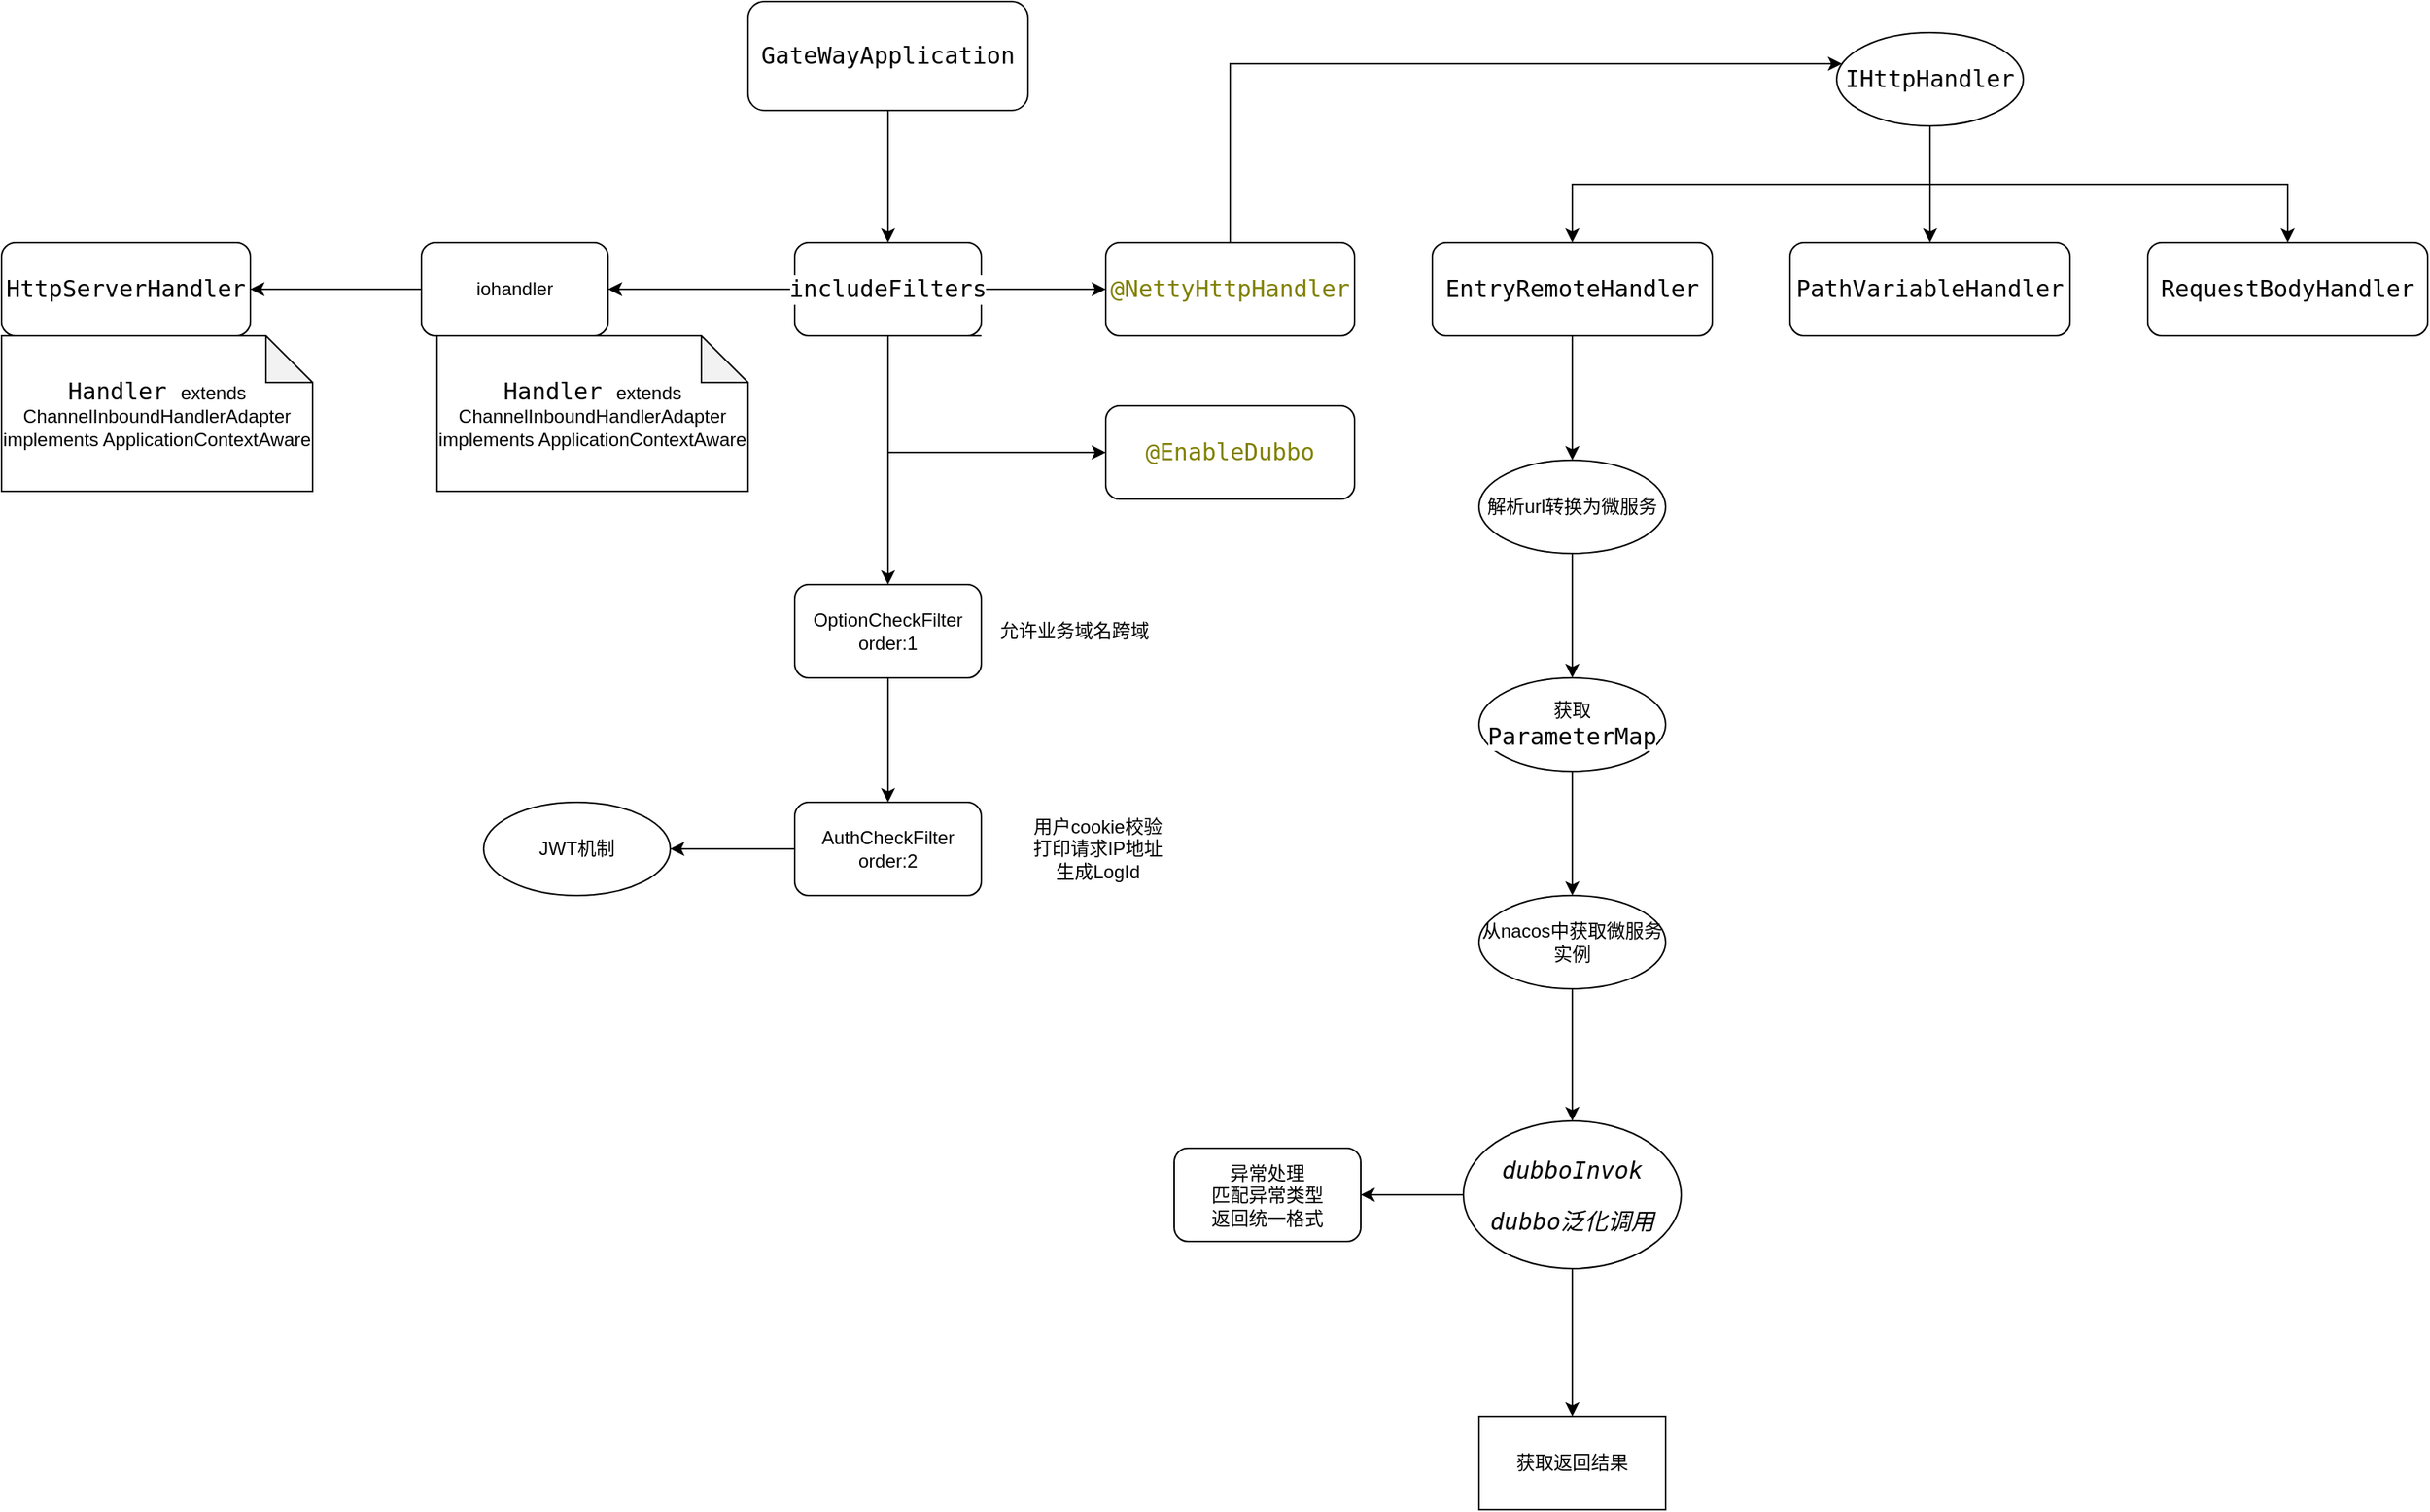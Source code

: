 <mxfile version="16.6.6" type="github">
  <diagram id="DBV8wZsSGvX2jwQpm6d3" name="第 1 页">
    <mxGraphModel dx="1753" dy="511" grid="1" gridSize="10" guides="1" tooltips="1" connect="1" arrows="1" fold="1" page="1" pageScale="1" pageWidth="827" pageHeight="1169" math="0" shadow="0">
      <root>
        <mxCell id="0" />
        <mxCell id="1" parent="0" />
        <mxCell id="rHXohSRp-2kM2scYEGQ9-3" value="" style="edgeStyle=orthogonalEdgeStyle;rounded=0;orthogonalLoop=1;jettySize=auto;html=1;" edge="1" parent="1" source="rHXohSRp-2kM2scYEGQ9-1" target="rHXohSRp-2kM2scYEGQ9-2">
          <mxGeometry relative="1" as="geometry" />
        </mxCell>
        <mxCell id="rHXohSRp-2kM2scYEGQ9-1" value="&lt;pre style=&quot;background-color: rgb(255 , 255 , 255) ; font-family: &amp;#34;jetbrains mono&amp;#34; , monospace ; font-size: 11.3pt&quot;&gt;GateWayApplication&lt;/pre&gt;" style="rounded=1;whiteSpace=wrap;html=1;" vertex="1" parent="1">
          <mxGeometry x="80" y="50" width="180" height="70" as="geometry" />
        </mxCell>
        <mxCell id="rHXohSRp-2kM2scYEGQ9-5" value="" style="edgeStyle=orthogonalEdgeStyle;rounded=0;orthogonalLoop=1;jettySize=auto;html=1;" edge="1" parent="1" source="rHXohSRp-2kM2scYEGQ9-2" target="rHXohSRp-2kM2scYEGQ9-4">
          <mxGeometry relative="1" as="geometry" />
        </mxCell>
        <mxCell id="rHXohSRp-2kM2scYEGQ9-6" style="edgeStyle=orthogonalEdgeStyle;rounded=0;orthogonalLoop=1;jettySize=auto;html=1;exitX=1;exitY=1;exitDx=0;exitDy=0;" edge="1" parent="1" source="rHXohSRp-2kM2scYEGQ9-2">
          <mxGeometry relative="1" as="geometry">
            <mxPoint x="310" y="340" as="targetPoint" />
            <Array as="points">
              <mxPoint x="170" y="265" />
              <mxPoint x="170" y="340" />
            </Array>
          </mxGeometry>
        </mxCell>
        <mxCell id="rHXohSRp-2kM2scYEGQ9-30" value="" style="edgeStyle=orthogonalEdgeStyle;rounded=0;orthogonalLoop=1;jettySize=auto;html=1;" edge="1" parent="1" source="rHXohSRp-2kM2scYEGQ9-2" target="rHXohSRp-2kM2scYEGQ9-29">
          <mxGeometry relative="1" as="geometry" />
        </mxCell>
        <mxCell id="rHXohSRp-2kM2scYEGQ9-39" value="" style="edgeStyle=orthogonalEdgeStyle;rounded=0;orthogonalLoop=1;jettySize=auto;html=1;" edge="1" parent="1" source="rHXohSRp-2kM2scYEGQ9-2" target="rHXohSRp-2kM2scYEGQ9-38">
          <mxGeometry relative="1" as="geometry" />
        </mxCell>
        <mxCell id="rHXohSRp-2kM2scYEGQ9-2" value="&lt;pre style=&quot;background-color: rgb(255 , 255 , 255) ; font-family: &amp;#34;jetbrains mono&amp;#34; , monospace ; font-size: 11.3pt&quot;&gt;includeFilters&lt;/pre&gt;" style="rounded=1;whiteSpace=wrap;html=1;" vertex="1" parent="1">
          <mxGeometry x="110" y="205" width="120" height="60" as="geometry" />
        </mxCell>
        <mxCell id="rHXohSRp-2kM2scYEGQ9-9" value="" style="edgeStyle=orthogonalEdgeStyle;rounded=0;orthogonalLoop=1;jettySize=auto;html=1;" edge="1" parent="1" source="rHXohSRp-2kM2scYEGQ9-4" target="rHXohSRp-2kM2scYEGQ9-8">
          <mxGeometry relative="1" as="geometry">
            <Array as="points">
              <mxPoint x="390" y="90" />
            </Array>
          </mxGeometry>
        </mxCell>
        <mxCell id="rHXohSRp-2kM2scYEGQ9-4" value="&lt;pre style=&quot;background-color: rgb(255 , 255 , 255) ; font-family: &amp;#34;jetbrains mono&amp;#34; , monospace ; font-size: 11.3pt&quot;&gt;&lt;pre style=&quot;font-family: &amp;#34;jetbrains mono&amp;#34; , monospace ; font-size: 11.3pt&quot;&gt;&lt;span style=&quot;color: #808000&quot;&gt;@NettyHttpHandler&lt;/span&gt;&lt;/pre&gt;&lt;/pre&gt;" style="rounded=1;whiteSpace=wrap;html=1;" vertex="1" parent="1">
          <mxGeometry x="310" y="205" width="160" height="60" as="geometry" />
        </mxCell>
        <mxCell id="rHXohSRp-2kM2scYEGQ9-7" value="&lt;pre style=&quot;background-color: rgb(255 , 255 , 255)&quot;&gt;&lt;pre&gt;&lt;font color=&quot;#808000&quot; face=&quot;jetbrains mono, monospace&quot;&gt;&lt;span style=&quot;font-size: 15.067px&quot;&gt;@EnableDubbo&lt;/span&gt;&lt;/font&gt;&lt;font face=&quot;jetbrains mono, monospace&quot;&gt;&lt;span style=&quot;font-size: 11.3pt&quot;&gt;&lt;br&gt;&lt;/span&gt;&lt;/font&gt;&lt;/pre&gt;&lt;/pre&gt;" style="rounded=1;whiteSpace=wrap;html=1;" vertex="1" parent="1">
          <mxGeometry x="310" y="310" width="160" height="60" as="geometry" />
        </mxCell>
        <mxCell id="rHXohSRp-2kM2scYEGQ9-14" style="edgeStyle=orthogonalEdgeStyle;rounded=0;orthogonalLoop=1;jettySize=auto;html=1;exitX=0.5;exitY=1;exitDx=0;exitDy=0;entryX=0.5;entryY=0;entryDx=0;entryDy=0;" edge="1" parent="1" source="rHXohSRp-2kM2scYEGQ9-8" target="rHXohSRp-2kM2scYEGQ9-11">
          <mxGeometry relative="1" as="geometry" />
        </mxCell>
        <mxCell id="rHXohSRp-2kM2scYEGQ9-15" style="edgeStyle=orthogonalEdgeStyle;rounded=0;orthogonalLoop=1;jettySize=auto;html=1;exitX=0.5;exitY=1;exitDx=0;exitDy=0;entryX=0.5;entryY=0;entryDx=0;entryDy=0;" edge="1" parent="1" source="rHXohSRp-2kM2scYEGQ9-8" target="rHXohSRp-2kM2scYEGQ9-12">
          <mxGeometry relative="1" as="geometry" />
        </mxCell>
        <mxCell id="rHXohSRp-2kM2scYEGQ9-16" style="edgeStyle=orthogonalEdgeStyle;rounded=0;orthogonalLoop=1;jettySize=auto;html=1;exitX=0.5;exitY=1;exitDx=0;exitDy=0;entryX=0.5;entryY=0;entryDx=0;entryDy=0;" edge="1" parent="1" source="rHXohSRp-2kM2scYEGQ9-8" target="rHXohSRp-2kM2scYEGQ9-13">
          <mxGeometry relative="1" as="geometry" />
        </mxCell>
        <mxCell id="rHXohSRp-2kM2scYEGQ9-8" value="&lt;pre style=&quot;background-color: rgb(255 , 255 , 255) ; font-family: &amp;#34;jetbrains mono&amp;#34; , monospace ; font-size: 11.3pt&quot;&gt;IHttpHandler&lt;/pre&gt;" style="ellipse;whiteSpace=wrap;html=1;rounded=1;" vertex="1" parent="1">
          <mxGeometry x="780" y="70" width="120" height="60" as="geometry" />
        </mxCell>
        <mxCell id="rHXohSRp-2kM2scYEGQ9-18" value="" style="edgeStyle=orthogonalEdgeStyle;rounded=0;orthogonalLoop=1;jettySize=auto;html=1;" edge="1" parent="1" source="rHXohSRp-2kM2scYEGQ9-11" target="rHXohSRp-2kM2scYEGQ9-17">
          <mxGeometry relative="1" as="geometry" />
        </mxCell>
        <mxCell id="rHXohSRp-2kM2scYEGQ9-11" value="&lt;pre style=&quot;background-color: rgb(255 , 255 , 255) ; font-family: &amp;#34;jetbrains mono&amp;#34; , monospace ; font-size: 11.3pt&quot;&gt;EntryRemoteHandler&lt;/pre&gt;" style="rounded=1;whiteSpace=wrap;html=1;" vertex="1" parent="1">
          <mxGeometry x="520" y="205" width="180" height="60" as="geometry" />
        </mxCell>
        <mxCell id="rHXohSRp-2kM2scYEGQ9-12" value="&lt;pre style=&quot;background-color: rgb(255 , 255 , 255) ; font-family: &amp;#34;jetbrains mono&amp;#34; , monospace ; font-size: 11.3pt&quot;&gt;&lt;pre style=&quot;font-family: &amp;#34;jetbrains mono&amp;#34; , monospace ; font-size: 11.3pt&quot;&gt;PathVariableHandler&lt;/pre&gt;&lt;/pre&gt;" style="rounded=1;whiteSpace=wrap;html=1;" vertex="1" parent="1">
          <mxGeometry x="750" y="205" width="180" height="60" as="geometry" />
        </mxCell>
        <mxCell id="rHXohSRp-2kM2scYEGQ9-13" value="&lt;pre style=&quot;background-color: rgb(255 , 255 , 255) ; font-family: &amp;#34;jetbrains mono&amp;#34; , monospace ; font-size: 11.3pt&quot;&gt;&lt;pre style=&quot;font-family: &amp;#34;jetbrains mono&amp;#34; , monospace ; font-size: 11.3pt&quot;&gt;RequestBodyHandler&lt;/pre&gt;&lt;/pre&gt;" style="rounded=1;whiteSpace=wrap;html=1;" vertex="1" parent="1">
          <mxGeometry x="980" y="205" width="180" height="60" as="geometry" />
        </mxCell>
        <mxCell id="rHXohSRp-2kM2scYEGQ9-20" value="" style="edgeStyle=orthogonalEdgeStyle;rounded=0;orthogonalLoop=1;jettySize=auto;html=1;" edge="1" parent="1" source="rHXohSRp-2kM2scYEGQ9-17" target="rHXohSRp-2kM2scYEGQ9-19">
          <mxGeometry relative="1" as="geometry" />
        </mxCell>
        <mxCell id="rHXohSRp-2kM2scYEGQ9-17" value="解析url转换为微服务" style="ellipse;whiteSpace=wrap;html=1;rounded=1;" vertex="1" parent="1">
          <mxGeometry x="550" y="345" width="120" height="60" as="geometry" />
        </mxCell>
        <mxCell id="rHXohSRp-2kM2scYEGQ9-22" value="" style="edgeStyle=orthogonalEdgeStyle;rounded=0;orthogonalLoop=1;jettySize=auto;html=1;" edge="1" parent="1" source="rHXohSRp-2kM2scYEGQ9-19" target="rHXohSRp-2kM2scYEGQ9-21">
          <mxGeometry relative="1" as="geometry" />
        </mxCell>
        <mxCell id="rHXohSRp-2kM2scYEGQ9-19" value="获取&lt;span style=&quot;background-color: rgb(255 , 255 , 255) ; font-family: &amp;#34;jetbrains mono&amp;#34; , monospace ; font-size: 11.3pt&quot;&gt;ParameterMap&lt;/span&gt;&lt;br&gt;" style="ellipse;whiteSpace=wrap;html=1;rounded=1;" vertex="1" parent="1">
          <mxGeometry x="550" y="485" width="120" height="60" as="geometry" />
        </mxCell>
        <mxCell id="rHXohSRp-2kM2scYEGQ9-24" value="" style="edgeStyle=orthogonalEdgeStyle;rounded=0;orthogonalLoop=1;jettySize=auto;html=1;" edge="1" parent="1" source="rHXohSRp-2kM2scYEGQ9-21" target="rHXohSRp-2kM2scYEGQ9-23">
          <mxGeometry relative="1" as="geometry" />
        </mxCell>
        <mxCell id="rHXohSRp-2kM2scYEGQ9-21" value="&lt;span&gt;从nacos中获取微服务实例&lt;/span&gt;" style="ellipse;whiteSpace=wrap;html=1;rounded=1;" vertex="1" parent="1">
          <mxGeometry x="550" y="625" width="120" height="60" as="geometry" />
        </mxCell>
        <mxCell id="rHXohSRp-2kM2scYEGQ9-27" value="" style="edgeStyle=orthogonalEdgeStyle;rounded=0;orthogonalLoop=1;jettySize=auto;html=1;" edge="1" parent="1" source="rHXohSRp-2kM2scYEGQ9-23" target="rHXohSRp-2kM2scYEGQ9-26">
          <mxGeometry relative="1" as="geometry" />
        </mxCell>
        <mxCell id="rHXohSRp-2kM2scYEGQ9-28" value="" style="edgeStyle=orthogonalEdgeStyle;rounded=0;orthogonalLoop=1;jettySize=auto;html=1;" edge="1" parent="1" source="rHXohSRp-2kM2scYEGQ9-23" target="rHXohSRp-2kM2scYEGQ9-25">
          <mxGeometry relative="1" as="geometry" />
        </mxCell>
        <mxCell id="rHXohSRp-2kM2scYEGQ9-23" value="&lt;pre style=&quot;background-color: rgb(255 , 255 , 255) ; font-family: &amp;#34;jetbrains mono&amp;#34; , monospace ; font-size: 11.3pt&quot;&gt;&lt;span style=&quot;font-style: italic&quot;&gt;dubboInvok&lt;/span&gt;&lt;/pre&gt;&lt;pre style=&quot;background-color: rgb(255 , 255 , 255) ; font-family: &amp;#34;jetbrains mono&amp;#34; , monospace ; font-size: 11.3pt&quot;&gt;&lt;span style=&quot;font-style: italic&quot;&gt;dubbo泛化调用&lt;/span&gt;&lt;/pre&gt;" style="ellipse;whiteSpace=wrap;html=1;rounded=1;" vertex="1" parent="1">
          <mxGeometry x="540" y="770" width="140" height="95" as="geometry" />
        </mxCell>
        <mxCell id="rHXohSRp-2kM2scYEGQ9-25" value="获取返回结果" style="rounded=0;whiteSpace=wrap;html=1;" vertex="1" parent="1">
          <mxGeometry x="550" y="960" width="120" height="60" as="geometry" />
        </mxCell>
        <mxCell id="rHXohSRp-2kM2scYEGQ9-26" value="异常处理&lt;br&gt;匹配异常类型&lt;br&gt;返回统一格式" style="whiteSpace=wrap;html=1;rounded=1;" vertex="1" parent="1">
          <mxGeometry x="354" y="787.5" width="120" height="60" as="geometry" />
        </mxCell>
        <mxCell id="rHXohSRp-2kM2scYEGQ9-34" value="" style="edgeStyle=orthogonalEdgeStyle;rounded=0;orthogonalLoop=1;jettySize=auto;html=1;" edge="1" parent="1" source="rHXohSRp-2kM2scYEGQ9-29" target="rHXohSRp-2kM2scYEGQ9-33">
          <mxGeometry relative="1" as="geometry" />
        </mxCell>
        <mxCell id="rHXohSRp-2kM2scYEGQ9-29" value="OptionCheckFilter&lt;br&gt;order:1" style="whiteSpace=wrap;html=1;rounded=1;" vertex="1" parent="1">
          <mxGeometry x="110" y="425" width="120" height="60" as="geometry" />
        </mxCell>
        <mxCell id="rHXohSRp-2kM2scYEGQ9-32" value="允许业务域名跨域" style="text;html=1;strokeColor=none;fillColor=none;align=center;verticalAlign=middle;whiteSpace=wrap;rounded=0;" vertex="1" parent="1">
          <mxGeometry x="240" y="440" width="100" height="30" as="geometry" />
        </mxCell>
        <mxCell id="rHXohSRp-2kM2scYEGQ9-37" value="" style="edgeStyle=orthogonalEdgeStyle;rounded=0;orthogonalLoop=1;jettySize=auto;html=1;" edge="1" parent="1" source="rHXohSRp-2kM2scYEGQ9-33" target="rHXohSRp-2kM2scYEGQ9-36">
          <mxGeometry relative="1" as="geometry" />
        </mxCell>
        <mxCell id="rHXohSRp-2kM2scYEGQ9-33" value="AuthCheckFilter&lt;br&gt;order:2" style="whiteSpace=wrap;html=1;rounded=1;" vertex="1" parent="1">
          <mxGeometry x="110" y="565" width="120" height="60" as="geometry" />
        </mxCell>
        <mxCell id="rHXohSRp-2kM2scYEGQ9-35" value="用户cookie校验&lt;br&gt;打印请求IP地址&lt;br&gt;生成LogId" style="text;html=1;strokeColor=none;fillColor=none;align=center;verticalAlign=middle;whiteSpace=wrap;rounded=0;" vertex="1" parent="1">
          <mxGeometry x="240" y="570" width="130" height="50" as="geometry" />
        </mxCell>
        <mxCell id="rHXohSRp-2kM2scYEGQ9-36" value="JWT机制" style="ellipse;whiteSpace=wrap;html=1;rounded=1;" vertex="1" parent="1">
          <mxGeometry x="-90" y="565" width="120" height="60" as="geometry" />
        </mxCell>
        <mxCell id="rHXohSRp-2kM2scYEGQ9-41" value="" style="edgeStyle=orthogonalEdgeStyle;rounded=0;orthogonalLoop=1;jettySize=auto;html=1;" edge="1" parent="1" source="rHXohSRp-2kM2scYEGQ9-38" target="rHXohSRp-2kM2scYEGQ9-40">
          <mxGeometry relative="1" as="geometry">
            <Array as="points">
              <mxPoint x="-210" y="235" />
              <mxPoint x="-210" y="235" />
            </Array>
          </mxGeometry>
        </mxCell>
        <mxCell id="rHXohSRp-2kM2scYEGQ9-38" value="iohandler" style="whiteSpace=wrap;html=1;rounded=1;" vertex="1" parent="1">
          <mxGeometry x="-130" y="205" width="120" height="60" as="geometry" />
        </mxCell>
        <mxCell id="rHXohSRp-2kM2scYEGQ9-40" value="&lt;pre style=&quot;background-color: rgb(255 , 255 , 255) ; font-family: &amp;#34;jetbrains mono&amp;#34; , monospace ; font-size: 11.3pt&quot;&gt;HttpServerHandler&lt;/pre&gt;" style="whiteSpace=wrap;html=1;rounded=1;" vertex="1" parent="1">
          <mxGeometry x="-400" y="205" width="160" height="60" as="geometry" />
        </mxCell>
        <mxCell id="rHXohSRp-2kM2scYEGQ9-45" value="&lt;span style=&quot;background-color: rgb(255 , 255 , 255) ; font-family: &amp;#34;jetbrains mono&amp;#34; , monospace ; font-size: 11.3pt&quot;&gt;Handler&amp;nbsp;&lt;/span&gt;&lt;span&gt;extends ChannelInboundHandlerAdapter implements ApplicationContextAware&lt;/span&gt;" style="shape=note;whiteSpace=wrap;html=1;backgroundOutline=1;darkOpacity=0.05;" vertex="1" parent="1">
          <mxGeometry x="-120" y="265" width="200" height="100" as="geometry" />
        </mxCell>
        <mxCell id="rHXohSRp-2kM2scYEGQ9-46" value="&lt;span style=&quot;background-color: rgb(255 , 255 , 255) ; font-family: &amp;#34;jetbrains mono&amp;#34; , monospace ; font-size: 11.3pt&quot;&gt;Handler&amp;nbsp;&lt;/span&gt;&lt;span&gt;extends ChannelInboundHandlerAdapter implements ApplicationContextAware&lt;/span&gt;" style="shape=note;whiteSpace=wrap;html=1;backgroundOutline=1;darkOpacity=0.05;" vertex="1" parent="1">
          <mxGeometry x="-400" y="265" width="200" height="100" as="geometry" />
        </mxCell>
      </root>
    </mxGraphModel>
  </diagram>
</mxfile>
